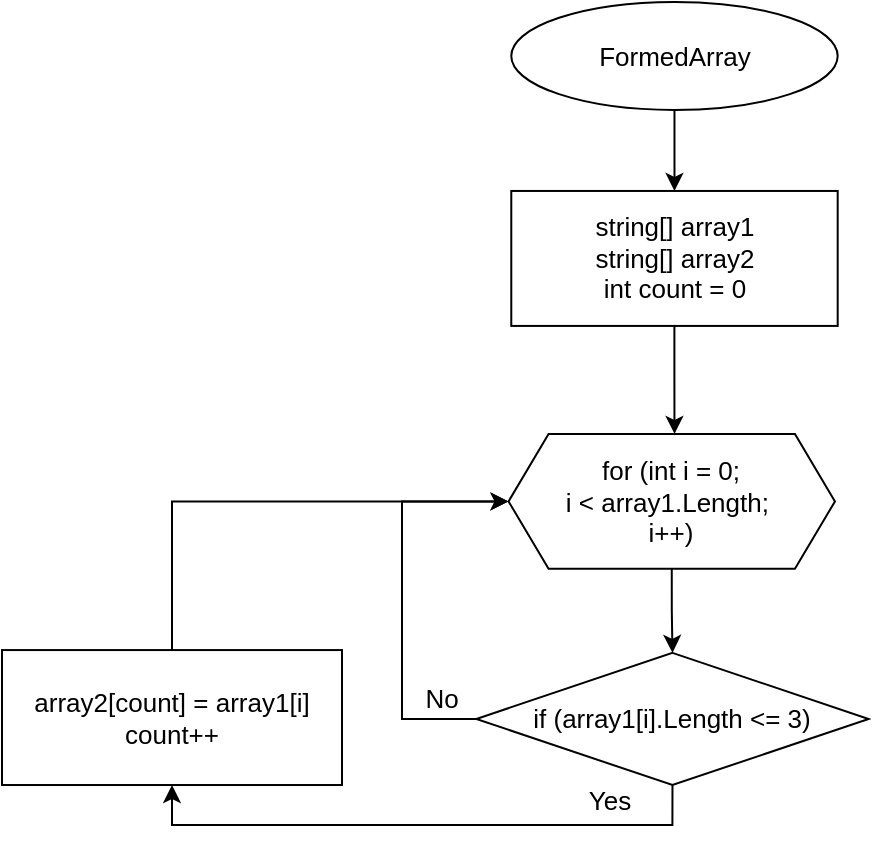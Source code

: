 <mxfile version="20.8.23" type="device"><diagram id="FBcW_fReyAMsWav6-ZXo" name="Страница 1"><mxGraphModel dx="1075" dy="883" grid="1" gridSize="10" guides="1" tooltips="1" connect="1" arrows="1" fold="1" page="1" pageScale="1" pageWidth="827" pageHeight="1169" math="0" shadow="0"><root><mxCell id="0"/><mxCell id="1" parent="0"/><mxCell id="tX1UG0JCnTxmRUWsYOQP-1" value="FormedArray" style="ellipse;whiteSpace=wrap;html=1;fontSize=13;container=0;" parent="1" vertex="1"><mxGeometry x="434.64" y="120" width="163.2" height="53.988" as="geometry"/></mxCell><mxCell id="tX1UG0JCnTxmRUWsYOQP-60" value="" style="edgeStyle=orthogonalEdgeStyle;rounded=0;orthogonalLoop=1;jettySize=auto;html=1;fontSize=13;" parent="1" source="tX1UG0JCnTxmRUWsYOQP-47" edge="1"><mxGeometry relative="1" as="geometry"><mxPoint x="516.24" y="335.951" as="targetPoint"/></mxGeometry></mxCell><mxCell id="tX1UG0JCnTxmRUWsYOQP-47" value="string[] array1&lt;br style=&quot;font-size: 13px;&quot;&gt;string[] array2&lt;br style=&quot;font-size: 13px;&quot;&gt;int count = 0" style="whiteSpace=wrap;html=1;fontSize=13;container=0;" parent="1" vertex="1"><mxGeometry x="434.64" y="214.479" width="163.2" height="67.485" as="geometry"/></mxCell><mxCell id="tX1UG0JCnTxmRUWsYOQP-48" value="" style="edgeStyle=orthogonalEdgeStyle;rounded=0;orthogonalLoop=1;jettySize=auto;html=1;fontSize=13;" parent="1" source="tX1UG0JCnTxmRUWsYOQP-1" target="tX1UG0JCnTxmRUWsYOQP-47" edge="1"><mxGeometry relative="1" as="geometry"/></mxCell><mxCell id="nowvvqXHWFOxvxCn8e4I-4" value="&lt;span style=&quot;font-size: 13px;&quot;&gt;for (int i = 0; &lt;br style=&quot;font-size: 13px;&quot;&gt;i &amp;lt; array1.Length;&amp;nbsp;&lt;br style=&quot;font-size: 13px;&quot;&gt;i++)&lt;br style=&quot;font-size: 13px;&quot;&gt;&lt;/span&gt;" style="shape=hexagon;perimeter=hexagonPerimeter2;whiteSpace=wrap;html=1;fixedSize=1;fontSize=13;container=0;" vertex="1" parent="1"><mxGeometry x="433.28" y="335.951" width="163.2" height="67.485" as="geometry"/></mxCell><mxCell id="nowvvqXHWFOxvxCn8e4I-6" value="if (array1[i].Length &amp;lt;= 3)" style="rhombus;whiteSpace=wrap;html=1;fontSize=13;container=0;fontColor=default;" vertex="1" parent="1"><mxGeometry x="417.16" y="445.44" width="196.16" height="66.07" as="geometry"/></mxCell><mxCell id="nowvvqXHWFOxvxCn8e4I-9" style="edgeStyle=orthogonalEdgeStyle;rounded=0;orthogonalLoop=1;jettySize=auto;html=1;exitX=0.5;exitY=1;exitDx=0;exitDy=0;entryX=0.5;entryY=1;entryDx=0;entryDy=0;fontSize=13;" edge="1" parent="1" source="nowvvqXHWFOxvxCn8e4I-6" target="nowvvqXHWFOxvxCn8e4I-11"><mxGeometry relative="1" as="geometry"><mxPoint x="313.6" y="693.62" as="sourcePoint"/><mxPoint x="116.4" y="376.442" as="targetPoint"/></mxGeometry></mxCell><mxCell id="nowvvqXHWFOxvxCn8e4I-11" value="array2[&lt;span style=&quot;border-color: var(--border-color); font-size: 13px;&quot; lang=&quot;EN-US&quot;&gt;count&lt;/span&gt;&lt;span style=&quot;border-color: var(--border-color); font-size: 13px;&quot; lang=&quot;EN-US&quot;&gt;] =&amp;nbsp;&lt;/span&gt;&lt;span style=&quot;border-color: var(--border-color); font-size: 13px;&quot; lang=&quot;EN-US&quot;&gt;array1&lt;/span&gt;&lt;span style=&quot;border-color: var(--border-color); font-size: 13px;&quot; lang=&quot;EN-US&quot;&gt;[&lt;/span&gt;&lt;span style=&quot;border-color: var(--border-color); font-size: 13px;&quot; lang=&quot;EN-US&quot;&gt;i&lt;/span&gt;&lt;span style=&quot;border-color: var(--border-color); font-size: 13px;&quot; lang=&quot;EN-US&quot;&gt;]&lt;br style=&quot;font-size: 13px;&quot;&gt;count++&lt;br style=&quot;font-size: 13px;&quot;&gt;&lt;/span&gt;" style="whiteSpace=wrap;html=1;fontSize=13;container=0;" vertex="1" parent="1"><mxGeometry x="180" y="444.03" width="170" height="67.48" as="geometry"/></mxCell><mxCell id="nowvvqXHWFOxvxCn8e4I-12" style="edgeStyle=orthogonalEdgeStyle;rounded=0;orthogonalLoop=1;jettySize=auto;html=1;exitX=0.5;exitY=0;exitDx=0;exitDy=0;entryX=0;entryY=0.5;entryDx=0;entryDy=0;fontSize=13;" edge="1" parent="1" source="nowvvqXHWFOxvxCn8e4I-11" target="nowvvqXHWFOxvxCn8e4I-4"><mxGeometry relative="1" as="geometry"><mxPoint x="317" y="295.46" as="sourcePoint"/><mxPoint x="-84.2" y="295.46" as="targetPoint"/></mxGeometry></mxCell><mxCell id="nowvvqXHWFOxvxCn8e4I-13" style="edgeStyle=orthogonalEdgeStyle;rounded=0;orthogonalLoop=1;jettySize=auto;html=1;exitX=0;exitY=0.5;exitDx=0;exitDy=0;entryX=0;entryY=0.5;entryDx=0;entryDy=0;fontSize=13;" edge="1" parent="1" source="nowvvqXHWFOxvxCn8e4I-6" target="nowvvqXHWFOxvxCn8e4I-4"><mxGeometry relative="1" as="geometry"><Array as="points"><mxPoint x="380" y="478"/><mxPoint x="380" y="370"/></Array><mxPoint x="544.8" y="551.902" as="sourcePoint"/><mxPoint x="320.4" y="389.939" as="targetPoint"/></mxGeometry></mxCell><mxCell id="nowvvqXHWFOxvxCn8e4I-14" value="Yes" style="text;html=1;strokeColor=none;fillColor=none;align=center;verticalAlign=middle;whiteSpace=wrap;rounded=0;fontSize=13;fontFamily=Helvetica;fontColor=default;container=0;" vertex="1" parent="1"><mxGeometry x="443.44" y="498.509" width="81.6" height="40.491" as="geometry"/></mxCell><mxCell id="nowvvqXHWFOxvxCn8e4I-15" value="No" style="text;html=1;strokeColor=none;fillColor=none;align=center;verticalAlign=middle;whiteSpace=wrap;rounded=0;fontSize=13;fontFamily=Helvetica;fontColor=default;container=0;" vertex="1" parent="1"><mxGeometry x="358.88" y="447.626" width="81.6" height="40.491" as="geometry"/></mxCell><mxCell id="nowvvqXHWFOxvxCn8e4I-19" value="" style="edgeStyle=orthogonalEdgeStyle;rounded=0;orthogonalLoop=1;jettySize=auto;html=1;fontSize=13;exitX=0.5;exitY=1;exitDx=0;exitDy=0;entryX=0.5;entryY=0;entryDx=0;entryDy=0;" edge="1" parent="1" source="nowvvqXHWFOxvxCn8e4I-4" target="nowvvqXHWFOxvxCn8e4I-6"><mxGeometry relative="1" as="geometry"><mxPoint x="526" y="292" as="sourcePoint"/><mxPoint x="526.24" y="345.951" as="targetPoint"/></mxGeometry></mxCell></root></mxGraphModel></diagram></mxfile>
